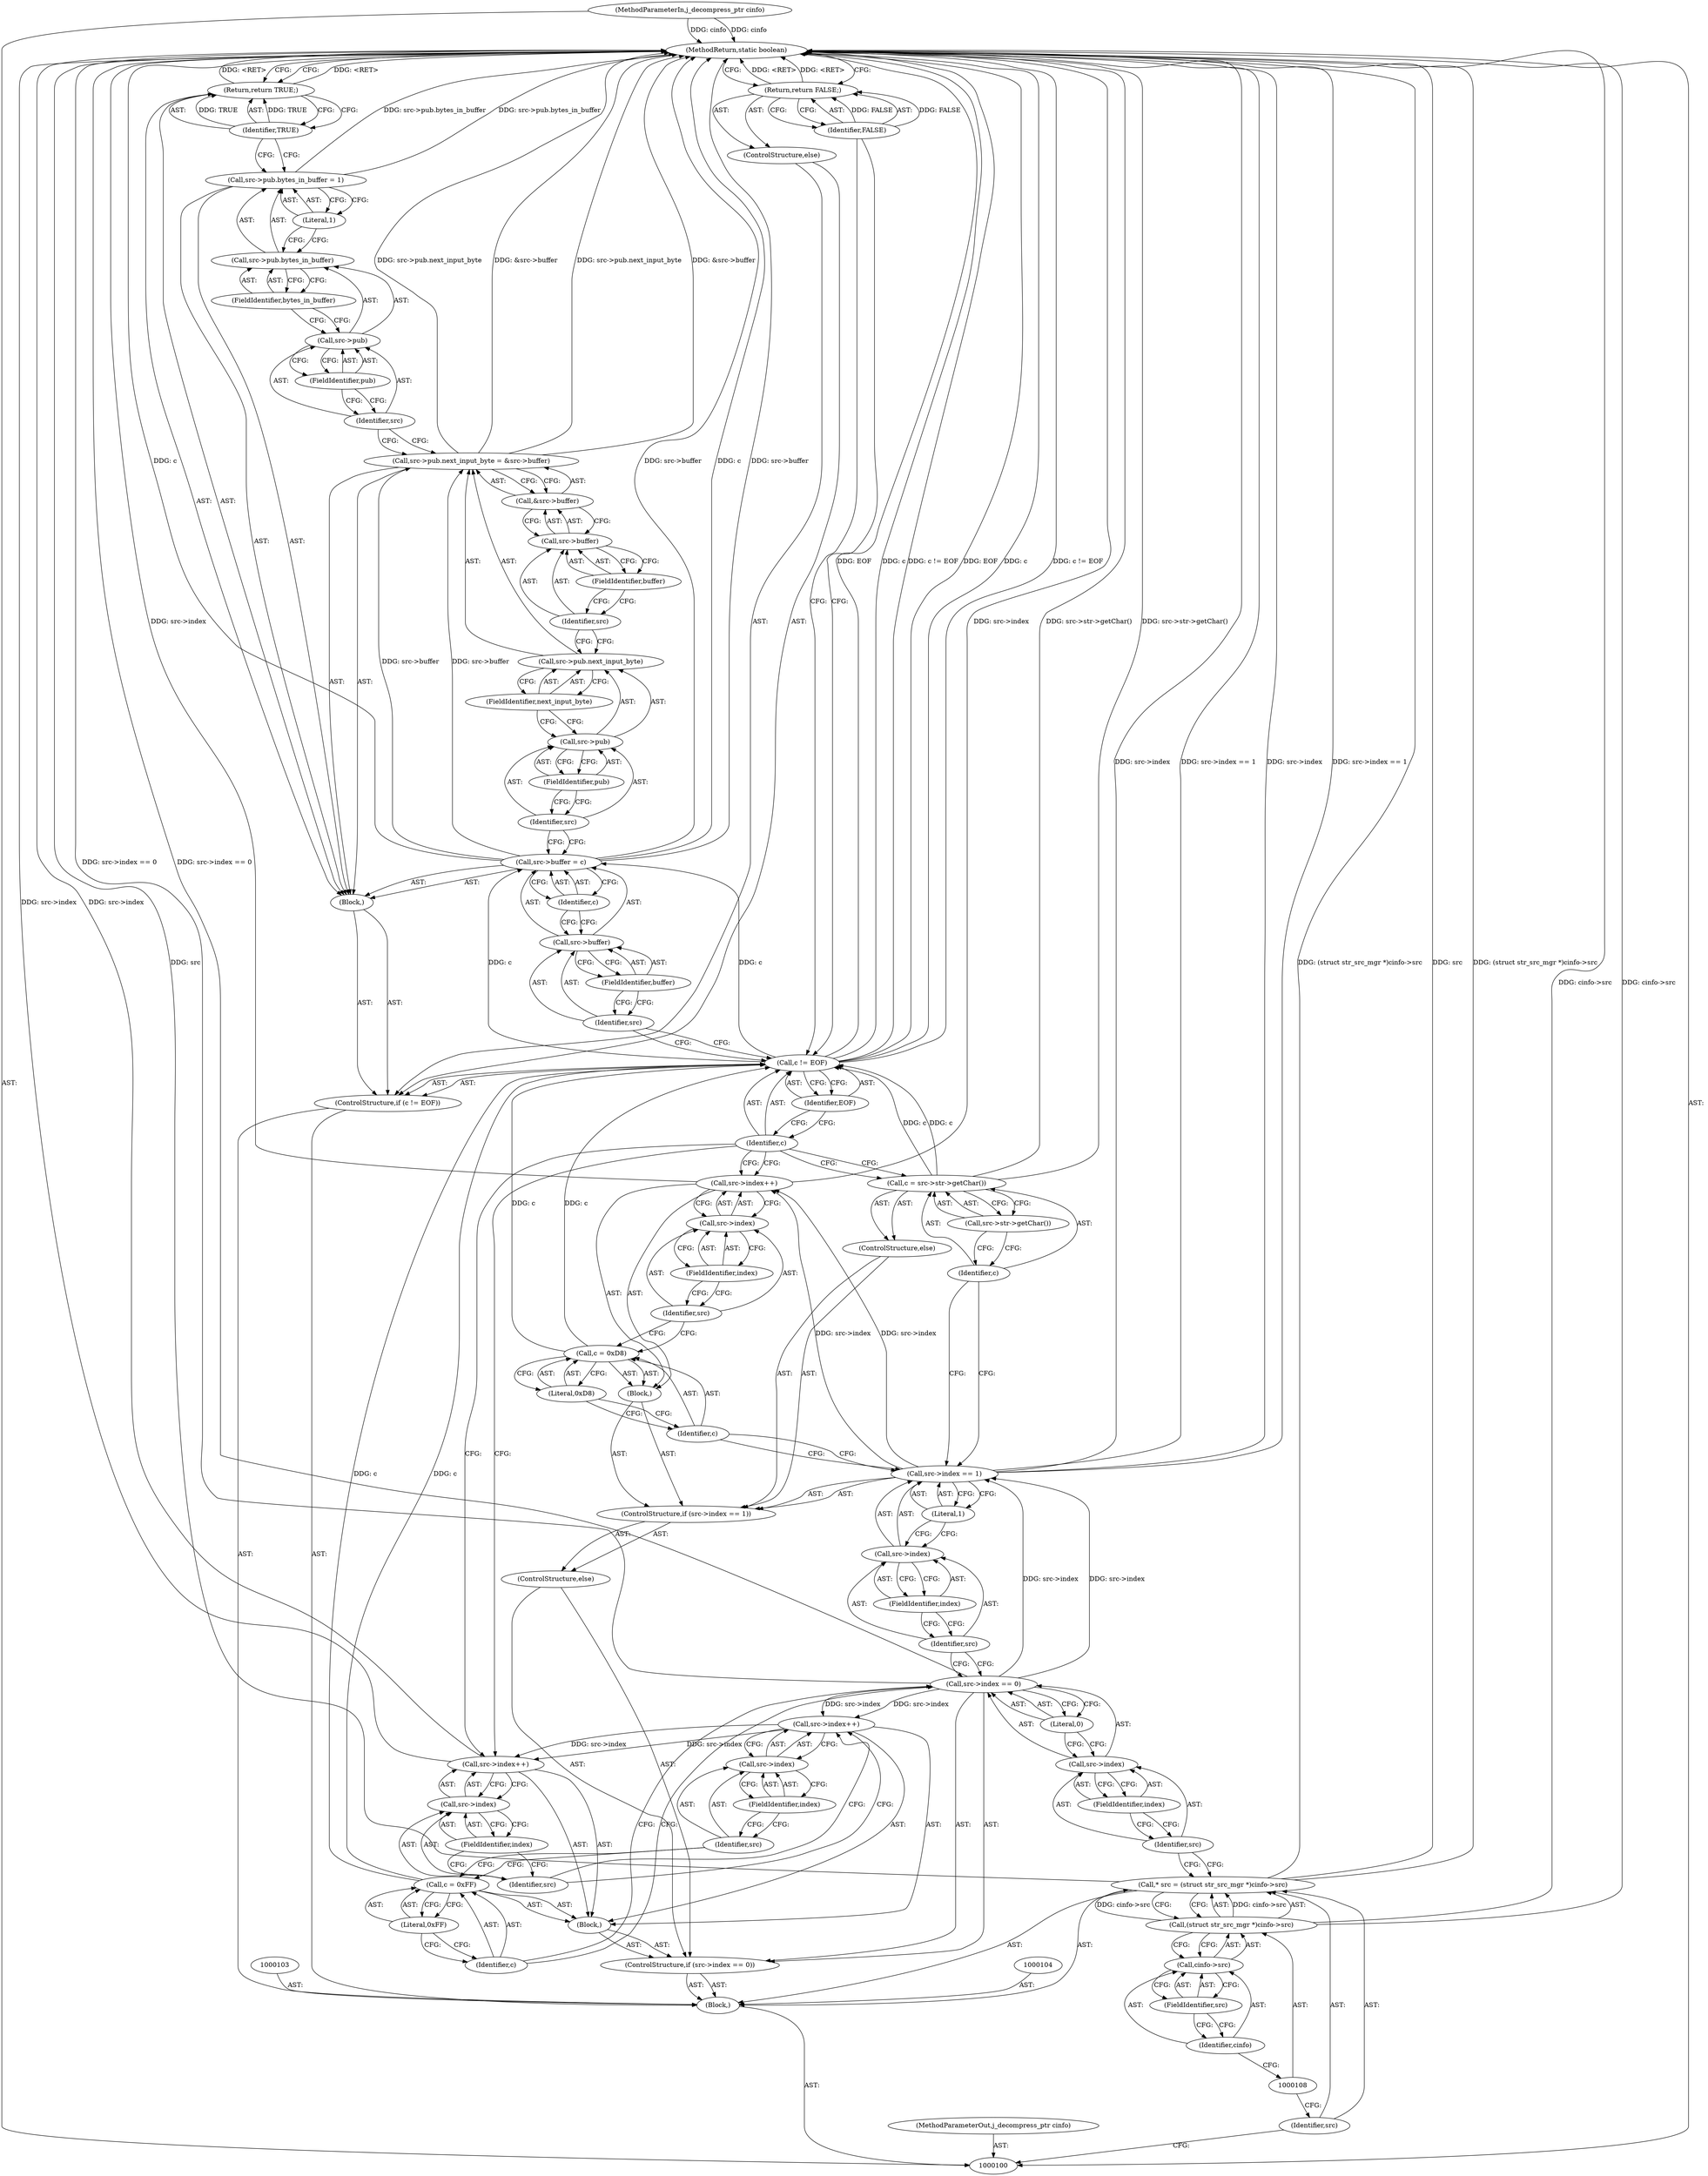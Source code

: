 digraph "0_poppler_fc071d800cb4329a3ccf898d7bf16b4db7323ad8_2" {
"1000181" [label="(MethodReturn,static boolean)"];
"1000101" [label="(MethodParameterIn,j_decompress_ptr cinfo)"];
"1000231" [label="(MethodParameterOut,j_decompress_ptr cinfo)"];
"1000132" [label="(Call,src->index == 1)"];
"1000133" [label="(Call,src->index)"];
"1000134" [label="(Identifier,src)"];
"1000135" [label="(FieldIdentifier,index)"];
"1000130" [label="(ControlStructure,else)"];
"1000136" [label="(Literal,1)"];
"1000137" [label="(Block,)"];
"1000131" [label="(ControlStructure,if (src->index == 1))"];
"1000138" [label="(Call,c = 0xD8)"];
"1000139" [label="(Identifier,c)"];
"1000140" [label="(Literal,0xD8)"];
"1000141" [label="(Call,src->index++)"];
"1000142" [label="(Call,src->index)"];
"1000143" [label="(Identifier,src)"];
"1000144" [label="(FieldIdentifier,index)"];
"1000148" [label="(Call,src->str->getChar())"];
"1000145" [label="(ControlStructure,else)"];
"1000146" [label="(Call,c = src->str->getChar())"];
"1000147" [label="(Identifier,c)"];
"1000152" [label="(Identifier,EOF)"];
"1000149" [label="(ControlStructure,if (c != EOF))"];
"1000150" [label="(Call,c != EOF)"];
"1000151" [label="(Identifier,c)"];
"1000153" [label="(Block,)"];
"1000158" [label="(Identifier,c)"];
"1000154" [label="(Call,src->buffer = c)"];
"1000155" [label="(Call,src->buffer)"];
"1000156" [label="(Identifier,src)"];
"1000157" [label="(FieldIdentifier,buffer)"];
"1000164" [label="(FieldIdentifier,next_input_byte)"];
"1000165" [label="(Call,&src->buffer)"];
"1000166" [label="(Call,src->buffer)"];
"1000167" [label="(Identifier,src)"];
"1000168" [label="(FieldIdentifier,buffer)"];
"1000159" [label="(Call,src->pub.next_input_byte = &src->buffer)"];
"1000160" [label="(Call,src->pub.next_input_byte)"];
"1000161" [label="(Call,src->pub)"];
"1000162" [label="(Identifier,src)"];
"1000163" [label="(FieldIdentifier,pub)"];
"1000174" [label="(FieldIdentifier,bytes_in_buffer)"];
"1000175" [label="(Literal,1)"];
"1000169" [label="(Call,src->pub.bytes_in_buffer = 1)"];
"1000170" [label="(Call,src->pub.bytes_in_buffer)"];
"1000171" [label="(Call,src->pub)"];
"1000172" [label="(Identifier,src)"];
"1000173" [label="(FieldIdentifier,pub)"];
"1000102" [label="(Block,)"];
"1000177" [label="(Identifier,TRUE)"];
"1000176" [label="(Return,return TRUE;)"];
"1000180" [label="(Identifier,FALSE)"];
"1000178" [label="(ControlStructure,else)"];
"1000179" [label="(Return,return FALSE;)"];
"1000105" [label="(Call,* src = (struct str_src_mgr *)cinfo->src)"];
"1000106" [label="(Identifier,src)"];
"1000107" [label="(Call,(struct str_src_mgr *)cinfo->src)"];
"1000109" [label="(Call,cinfo->src)"];
"1000110" [label="(Identifier,cinfo)"];
"1000111" [label="(FieldIdentifier,src)"];
"1000116" [label="(FieldIdentifier,index)"];
"1000117" [label="(Literal,0)"];
"1000118" [label="(Block,)"];
"1000112" [label="(ControlStructure,if (src->index == 0))"];
"1000113" [label="(Call,src->index == 0)"];
"1000114" [label="(Call,src->index)"];
"1000115" [label="(Identifier,src)"];
"1000119" [label="(Call,c = 0xFF)"];
"1000120" [label="(Identifier,c)"];
"1000121" [label="(Literal,0xFF)"];
"1000125" [label="(FieldIdentifier,index)"];
"1000122" [label="(Call,src->index++)"];
"1000123" [label="(Call,src->index)"];
"1000124" [label="(Identifier,src)"];
"1000126" [label="(Call,src->index++)"];
"1000127" [label="(Call,src->index)"];
"1000128" [label="(Identifier,src)"];
"1000129" [label="(FieldIdentifier,index)"];
"1000181" -> "1000100"  [label="AST: "];
"1000181" -> "1000176"  [label="CFG: "];
"1000181" -> "1000179"  [label="CFG: "];
"1000141" -> "1000181"  [label="DDG: src->index"];
"1000159" -> "1000181"  [label="DDG: src->pub.next_input_byte"];
"1000159" -> "1000181"  [label="DDG: &src->buffer"];
"1000150" -> "1000181"  [label="DDG: EOF"];
"1000150" -> "1000181"  [label="DDG: c"];
"1000150" -> "1000181"  [label="DDG: c != EOF"];
"1000146" -> "1000181"  [label="DDG: src->str->getChar()"];
"1000126" -> "1000181"  [label="DDG: src->index"];
"1000132" -> "1000181"  [label="DDG: src->index"];
"1000132" -> "1000181"  [label="DDG: src->index == 1"];
"1000105" -> "1000181"  [label="DDG: (struct str_src_mgr *)cinfo->src"];
"1000105" -> "1000181"  [label="DDG: src"];
"1000154" -> "1000181"  [label="DDG: src->buffer"];
"1000154" -> "1000181"  [label="DDG: c"];
"1000113" -> "1000181"  [label="DDG: src->index == 0"];
"1000101" -> "1000181"  [label="DDG: cinfo"];
"1000169" -> "1000181"  [label="DDG: src->pub.bytes_in_buffer"];
"1000107" -> "1000181"  [label="DDG: cinfo->src"];
"1000179" -> "1000181"  [label="DDG: <RET>"];
"1000176" -> "1000181"  [label="DDG: <RET>"];
"1000101" -> "1000100"  [label="AST: "];
"1000101" -> "1000181"  [label="DDG: cinfo"];
"1000231" -> "1000100"  [label="AST: "];
"1000132" -> "1000131"  [label="AST: "];
"1000132" -> "1000136"  [label="CFG: "];
"1000133" -> "1000132"  [label="AST: "];
"1000136" -> "1000132"  [label="AST: "];
"1000139" -> "1000132"  [label="CFG: "];
"1000147" -> "1000132"  [label="CFG: "];
"1000132" -> "1000181"  [label="DDG: src->index"];
"1000132" -> "1000181"  [label="DDG: src->index == 1"];
"1000113" -> "1000132"  [label="DDG: src->index"];
"1000132" -> "1000141"  [label="DDG: src->index"];
"1000133" -> "1000132"  [label="AST: "];
"1000133" -> "1000135"  [label="CFG: "];
"1000134" -> "1000133"  [label="AST: "];
"1000135" -> "1000133"  [label="AST: "];
"1000136" -> "1000133"  [label="CFG: "];
"1000134" -> "1000133"  [label="AST: "];
"1000134" -> "1000113"  [label="CFG: "];
"1000135" -> "1000134"  [label="CFG: "];
"1000135" -> "1000133"  [label="AST: "];
"1000135" -> "1000134"  [label="CFG: "];
"1000133" -> "1000135"  [label="CFG: "];
"1000130" -> "1000112"  [label="AST: "];
"1000131" -> "1000130"  [label="AST: "];
"1000136" -> "1000132"  [label="AST: "];
"1000136" -> "1000133"  [label="CFG: "];
"1000132" -> "1000136"  [label="CFG: "];
"1000137" -> "1000131"  [label="AST: "];
"1000138" -> "1000137"  [label="AST: "];
"1000141" -> "1000137"  [label="AST: "];
"1000131" -> "1000130"  [label="AST: "];
"1000132" -> "1000131"  [label="AST: "];
"1000137" -> "1000131"  [label="AST: "];
"1000145" -> "1000131"  [label="AST: "];
"1000138" -> "1000137"  [label="AST: "];
"1000138" -> "1000140"  [label="CFG: "];
"1000139" -> "1000138"  [label="AST: "];
"1000140" -> "1000138"  [label="AST: "];
"1000143" -> "1000138"  [label="CFG: "];
"1000138" -> "1000150"  [label="DDG: c"];
"1000139" -> "1000138"  [label="AST: "];
"1000139" -> "1000132"  [label="CFG: "];
"1000140" -> "1000139"  [label="CFG: "];
"1000140" -> "1000138"  [label="AST: "];
"1000140" -> "1000139"  [label="CFG: "];
"1000138" -> "1000140"  [label="CFG: "];
"1000141" -> "1000137"  [label="AST: "];
"1000141" -> "1000142"  [label="CFG: "];
"1000142" -> "1000141"  [label="AST: "];
"1000151" -> "1000141"  [label="CFG: "];
"1000141" -> "1000181"  [label="DDG: src->index"];
"1000132" -> "1000141"  [label="DDG: src->index"];
"1000142" -> "1000141"  [label="AST: "];
"1000142" -> "1000144"  [label="CFG: "];
"1000143" -> "1000142"  [label="AST: "];
"1000144" -> "1000142"  [label="AST: "];
"1000141" -> "1000142"  [label="CFG: "];
"1000143" -> "1000142"  [label="AST: "];
"1000143" -> "1000138"  [label="CFG: "];
"1000144" -> "1000143"  [label="CFG: "];
"1000144" -> "1000142"  [label="AST: "];
"1000144" -> "1000143"  [label="CFG: "];
"1000142" -> "1000144"  [label="CFG: "];
"1000148" -> "1000146"  [label="AST: "];
"1000148" -> "1000147"  [label="CFG: "];
"1000146" -> "1000148"  [label="CFG: "];
"1000145" -> "1000131"  [label="AST: "];
"1000146" -> "1000145"  [label="AST: "];
"1000146" -> "1000145"  [label="AST: "];
"1000146" -> "1000148"  [label="CFG: "];
"1000147" -> "1000146"  [label="AST: "];
"1000148" -> "1000146"  [label="AST: "];
"1000151" -> "1000146"  [label="CFG: "];
"1000146" -> "1000181"  [label="DDG: src->str->getChar()"];
"1000146" -> "1000150"  [label="DDG: c"];
"1000147" -> "1000146"  [label="AST: "];
"1000147" -> "1000132"  [label="CFG: "];
"1000148" -> "1000147"  [label="CFG: "];
"1000152" -> "1000150"  [label="AST: "];
"1000152" -> "1000151"  [label="CFG: "];
"1000150" -> "1000152"  [label="CFG: "];
"1000149" -> "1000102"  [label="AST: "];
"1000150" -> "1000149"  [label="AST: "];
"1000153" -> "1000149"  [label="AST: "];
"1000178" -> "1000149"  [label="AST: "];
"1000150" -> "1000149"  [label="AST: "];
"1000150" -> "1000152"  [label="CFG: "];
"1000151" -> "1000150"  [label="AST: "];
"1000152" -> "1000150"  [label="AST: "];
"1000156" -> "1000150"  [label="CFG: "];
"1000180" -> "1000150"  [label="CFG: "];
"1000150" -> "1000181"  [label="DDG: EOF"];
"1000150" -> "1000181"  [label="DDG: c"];
"1000150" -> "1000181"  [label="DDG: c != EOF"];
"1000138" -> "1000150"  [label="DDG: c"];
"1000119" -> "1000150"  [label="DDG: c"];
"1000146" -> "1000150"  [label="DDG: c"];
"1000150" -> "1000154"  [label="DDG: c"];
"1000151" -> "1000150"  [label="AST: "];
"1000151" -> "1000126"  [label="CFG: "];
"1000151" -> "1000141"  [label="CFG: "];
"1000151" -> "1000146"  [label="CFG: "];
"1000152" -> "1000151"  [label="CFG: "];
"1000153" -> "1000149"  [label="AST: "];
"1000154" -> "1000153"  [label="AST: "];
"1000159" -> "1000153"  [label="AST: "];
"1000169" -> "1000153"  [label="AST: "];
"1000176" -> "1000153"  [label="AST: "];
"1000158" -> "1000154"  [label="AST: "];
"1000158" -> "1000155"  [label="CFG: "];
"1000154" -> "1000158"  [label="CFG: "];
"1000154" -> "1000153"  [label="AST: "];
"1000154" -> "1000158"  [label="CFG: "];
"1000155" -> "1000154"  [label="AST: "];
"1000158" -> "1000154"  [label="AST: "];
"1000162" -> "1000154"  [label="CFG: "];
"1000154" -> "1000181"  [label="DDG: src->buffer"];
"1000154" -> "1000181"  [label="DDG: c"];
"1000150" -> "1000154"  [label="DDG: c"];
"1000154" -> "1000159"  [label="DDG: src->buffer"];
"1000155" -> "1000154"  [label="AST: "];
"1000155" -> "1000157"  [label="CFG: "];
"1000156" -> "1000155"  [label="AST: "];
"1000157" -> "1000155"  [label="AST: "];
"1000158" -> "1000155"  [label="CFG: "];
"1000156" -> "1000155"  [label="AST: "];
"1000156" -> "1000150"  [label="CFG: "];
"1000157" -> "1000156"  [label="CFG: "];
"1000157" -> "1000155"  [label="AST: "];
"1000157" -> "1000156"  [label="CFG: "];
"1000155" -> "1000157"  [label="CFG: "];
"1000164" -> "1000160"  [label="AST: "];
"1000164" -> "1000161"  [label="CFG: "];
"1000160" -> "1000164"  [label="CFG: "];
"1000165" -> "1000159"  [label="AST: "];
"1000165" -> "1000166"  [label="CFG: "];
"1000166" -> "1000165"  [label="AST: "];
"1000159" -> "1000165"  [label="CFG: "];
"1000166" -> "1000165"  [label="AST: "];
"1000166" -> "1000168"  [label="CFG: "];
"1000167" -> "1000166"  [label="AST: "];
"1000168" -> "1000166"  [label="AST: "];
"1000165" -> "1000166"  [label="CFG: "];
"1000167" -> "1000166"  [label="AST: "];
"1000167" -> "1000160"  [label="CFG: "];
"1000168" -> "1000167"  [label="CFG: "];
"1000168" -> "1000166"  [label="AST: "];
"1000168" -> "1000167"  [label="CFG: "];
"1000166" -> "1000168"  [label="CFG: "];
"1000159" -> "1000153"  [label="AST: "];
"1000159" -> "1000165"  [label="CFG: "];
"1000160" -> "1000159"  [label="AST: "];
"1000165" -> "1000159"  [label="AST: "];
"1000172" -> "1000159"  [label="CFG: "];
"1000159" -> "1000181"  [label="DDG: src->pub.next_input_byte"];
"1000159" -> "1000181"  [label="DDG: &src->buffer"];
"1000154" -> "1000159"  [label="DDG: src->buffer"];
"1000160" -> "1000159"  [label="AST: "];
"1000160" -> "1000164"  [label="CFG: "];
"1000161" -> "1000160"  [label="AST: "];
"1000164" -> "1000160"  [label="AST: "];
"1000167" -> "1000160"  [label="CFG: "];
"1000161" -> "1000160"  [label="AST: "];
"1000161" -> "1000163"  [label="CFG: "];
"1000162" -> "1000161"  [label="AST: "];
"1000163" -> "1000161"  [label="AST: "];
"1000164" -> "1000161"  [label="CFG: "];
"1000162" -> "1000161"  [label="AST: "];
"1000162" -> "1000154"  [label="CFG: "];
"1000163" -> "1000162"  [label="CFG: "];
"1000163" -> "1000161"  [label="AST: "];
"1000163" -> "1000162"  [label="CFG: "];
"1000161" -> "1000163"  [label="CFG: "];
"1000174" -> "1000170"  [label="AST: "];
"1000174" -> "1000171"  [label="CFG: "];
"1000170" -> "1000174"  [label="CFG: "];
"1000175" -> "1000169"  [label="AST: "];
"1000175" -> "1000170"  [label="CFG: "];
"1000169" -> "1000175"  [label="CFG: "];
"1000169" -> "1000153"  [label="AST: "];
"1000169" -> "1000175"  [label="CFG: "];
"1000170" -> "1000169"  [label="AST: "];
"1000175" -> "1000169"  [label="AST: "];
"1000177" -> "1000169"  [label="CFG: "];
"1000169" -> "1000181"  [label="DDG: src->pub.bytes_in_buffer"];
"1000170" -> "1000169"  [label="AST: "];
"1000170" -> "1000174"  [label="CFG: "];
"1000171" -> "1000170"  [label="AST: "];
"1000174" -> "1000170"  [label="AST: "];
"1000175" -> "1000170"  [label="CFG: "];
"1000171" -> "1000170"  [label="AST: "];
"1000171" -> "1000173"  [label="CFG: "];
"1000172" -> "1000171"  [label="AST: "];
"1000173" -> "1000171"  [label="AST: "];
"1000174" -> "1000171"  [label="CFG: "];
"1000172" -> "1000171"  [label="AST: "];
"1000172" -> "1000159"  [label="CFG: "];
"1000173" -> "1000172"  [label="CFG: "];
"1000173" -> "1000171"  [label="AST: "];
"1000173" -> "1000172"  [label="CFG: "];
"1000171" -> "1000173"  [label="CFG: "];
"1000102" -> "1000100"  [label="AST: "];
"1000103" -> "1000102"  [label="AST: "];
"1000104" -> "1000102"  [label="AST: "];
"1000105" -> "1000102"  [label="AST: "];
"1000112" -> "1000102"  [label="AST: "];
"1000149" -> "1000102"  [label="AST: "];
"1000177" -> "1000176"  [label="AST: "];
"1000177" -> "1000169"  [label="CFG: "];
"1000176" -> "1000177"  [label="CFG: "];
"1000177" -> "1000176"  [label="DDG: TRUE"];
"1000176" -> "1000153"  [label="AST: "];
"1000176" -> "1000177"  [label="CFG: "];
"1000177" -> "1000176"  [label="AST: "];
"1000181" -> "1000176"  [label="CFG: "];
"1000176" -> "1000181"  [label="DDG: <RET>"];
"1000177" -> "1000176"  [label="DDG: TRUE"];
"1000180" -> "1000179"  [label="AST: "];
"1000180" -> "1000150"  [label="CFG: "];
"1000179" -> "1000180"  [label="CFG: "];
"1000180" -> "1000179"  [label="DDG: FALSE"];
"1000178" -> "1000149"  [label="AST: "];
"1000179" -> "1000178"  [label="AST: "];
"1000179" -> "1000178"  [label="AST: "];
"1000179" -> "1000180"  [label="CFG: "];
"1000180" -> "1000179"  [label="AST: "];
"1000181" -> "1000179"  [label="CFG: "];
"1000179" -> "1000181"  [label="DDG: <RET>"];
"1000180" -> "1000179"  [label="DDG: FALSE"];
"1000105" -> "1000102"  [label="AST: "];
"1000105" -> "1000107"  [label="CFG: "];
"1000106" -> "1000105"  [label="AST: "];
"1000107" -> "1000105"  [label="AST: "];
"1000115" -> "1000105"  [label="CFG: "];
"1000105" -> "1000181"  [label="DDG: (struct str_src_mgr *)cinfo->src"];
"1000105" -> "1000181"  [label="DDG: src"];
"1000107" -> "1000105"  [label="DDG: cinfo->src"];
"1000106" -> "1000105"  [label="AST: "];
"1000106" -> "1000100"  [label="CFG: "];
"1000108" -> "1000106"  [label="CFG: "];
"1000107" -> "1000105"  [label="AST: "];
"1000107" -> "1000109"  [label="CFG: "];
"1000108" -> "1000107"  [label="AST: "];
"1000109" -> "1000107"  [label="AST: "];
"1000105" -> "1000107"  [label="CFG: "];
"1000107" -> "1000181"  [label="DDG: cinfo->src"];
"1000107" -> "1000105"  [label="DDG: cinfo->src"];
"1000109" -> "1000107"  [label="AST: "];
"1000109" -> "1000111"  [label="CFG: "];
"1000110" -> "1000109"  [label="AST: "];
"1000111" -> "1000109"  [label="AST: "];
"1000107" -> "1000109"  [label="CFG: "];
"1000110" -> "1000109"  [label="AST: "];
"1000110" -> "1000108"  [label="CFG: "];
"1000111" -> "1000110"  [label="CFG: "];
"1000111" -> "1000109"  [label="AST: "];
"1000111" -> "1000110"  [label="CFG: "];
"1000109" -> "1000111"  [label="CFG: "];
"1000116" -> "1000114"  [label="AST: "];
"1000116" -> "1000115"  [label="CFG: "];
"1000114" -> "1000116"  [label="CFG: "];
"1000117" -> "1000113"  [label="AST: "];
"1000117" -> "1000114"  [label="CFG: "];
"1000113" -> "1000117"  [label="CFG: "];
"1000118" -> "1000112"  [label="AST: "];
"1000119" -> "1000118"  [label="AST: "];
"1000122" -> "1000118"  [label="AST: "];
"1000126" -> "1000118"  [label="AST: "];
"1000112" -> "1000102"  [label="AST: "];
"1000113" -> "1000112"  [label="AST: "];
"1000118" -> "1000112"  [label="AST: "];
"1000130" -> "1000112"  [label="AST: "];
"1000113" -> "1000112"  [label="AST: "];
"1000113" -> "1000117"  [label="CFG: "];
"1000114" -> "1000113"  [label="AST: "];
"1000117" -> "1000113"  [label="AST: "];
"1000120" -> "1000113"  [label="CFG: "];
"1000134" -> "1000113"  [label="CFG: "];
"1000113" -> "1000181"  [label="DDG: src->index == 0"];
"1000113" -> "1000122"  [label="DDG: src->index"];
"1000113" -> "1000132"  [label="DDG: src->index"];
"1000114" -> "1000113"  [label="AST: "];
"1000114" -> "1000116"  [label="CFG: "];
"1000115" -> "1000114"  [label="AST: "];
"1000116" -> "1000114"  [label="AST: "];
"1000117" -> "1000114"  [label="CFG: "];
"1000115" -> "1000114"  [label="AST: "];
"1000115" -> "1000105"  [label="CFG: "];
"1000116" -> "1000115"  [label="CFG: "];
"1000119" -> "1000118"  [label="AST: "];
"1000119" -> "1000121"  [label="CFG: "];
"1000120" -> "1000119"  [label="AST: "];
"1000121" -> "1000119"  [label="AST: "];
"1000124" -> "1000119"  [label="CFG: "];
"1000119" -> "1000150"  [label="DDG: c"];
"1000120" -> "1000119"  [label="AST: "];
"1000120" -> "1000113"  [label="CFG: "];
"1000121" -> "1000120"  [label="CFG: "];
"1000121" -> "1000119"  [label="AST: "];
"1000121" -> "1000120"  [label="CFG: "];
"1000119" -> "1000121"  [label="CFG: "];
"1000125" -> "1000123"  [label="AST: "];
"1000125" -> "1000124"  [label="CFG: "];
"1000123" -> "1000125"  [label="CFG: "];
"1000122" -> "1000118"  [label="AST: "];
"1000122" -> "1000123"  [label="CFG: "];
"1000123" -> "1000122"  [label="AST: "];
"1000128" -> "1000122"  [label="CFG: "];
"1000113" -> "1000122"  [label="DDG: src->index"];
"1000122" -> "1000126"  [label="DDG: src->index"];
"1000123" -> "1000122"  [label="AST: "];
"1000123" -> "1000125"  [label="CFG: "];
"1000124" -> "1000123"  [label="AST: "];
"1000125" -> "1000123"  [label="AST: "];
"1000122" -> "1000123"  [label="CFG: "];
"1000124" -> "1000123"  [label="AST: "];
"1000124" -> "1000119"  [label="CFG: "];
"1000125" -> "1000124"  [label="CFG: "];
"1000126" -> "1000118"  [label="AST: "];
"1000126" -> "1000127"  [label="CFG: "];
"1000127" -> "1000126"  [label="AST: "];
"1000151" -> "1000126"  [label="CFG: "];
"1000126" -> "1000181"  [label="DDG: src->index"];
"1000122" -> "1000126"  [label="DDG: src->index"];
"1000127" -> "1000126"  [label="AST: "];
"1000127" -> "1000129"  [label="CFG: "];
"1000128" -> "1000127"  [label="AST: "];
"1000129" -> "1000127"  [label="AST: "];
"1000126" -> "1000127"  [label="CFG: "];
"1000128" -> "1000127"  [label="AST: "];
"1000128" -> "1000122"  [label="CFG: "];
"1000129" -> "1000128"  [label="CFG: "];
"1000129" -> "1000127"  [label="AST: "];
"1000129" -> "1000128"  [label="CFG: "];
"1000127" -> "1000129"  [label="CFG: "];
}
